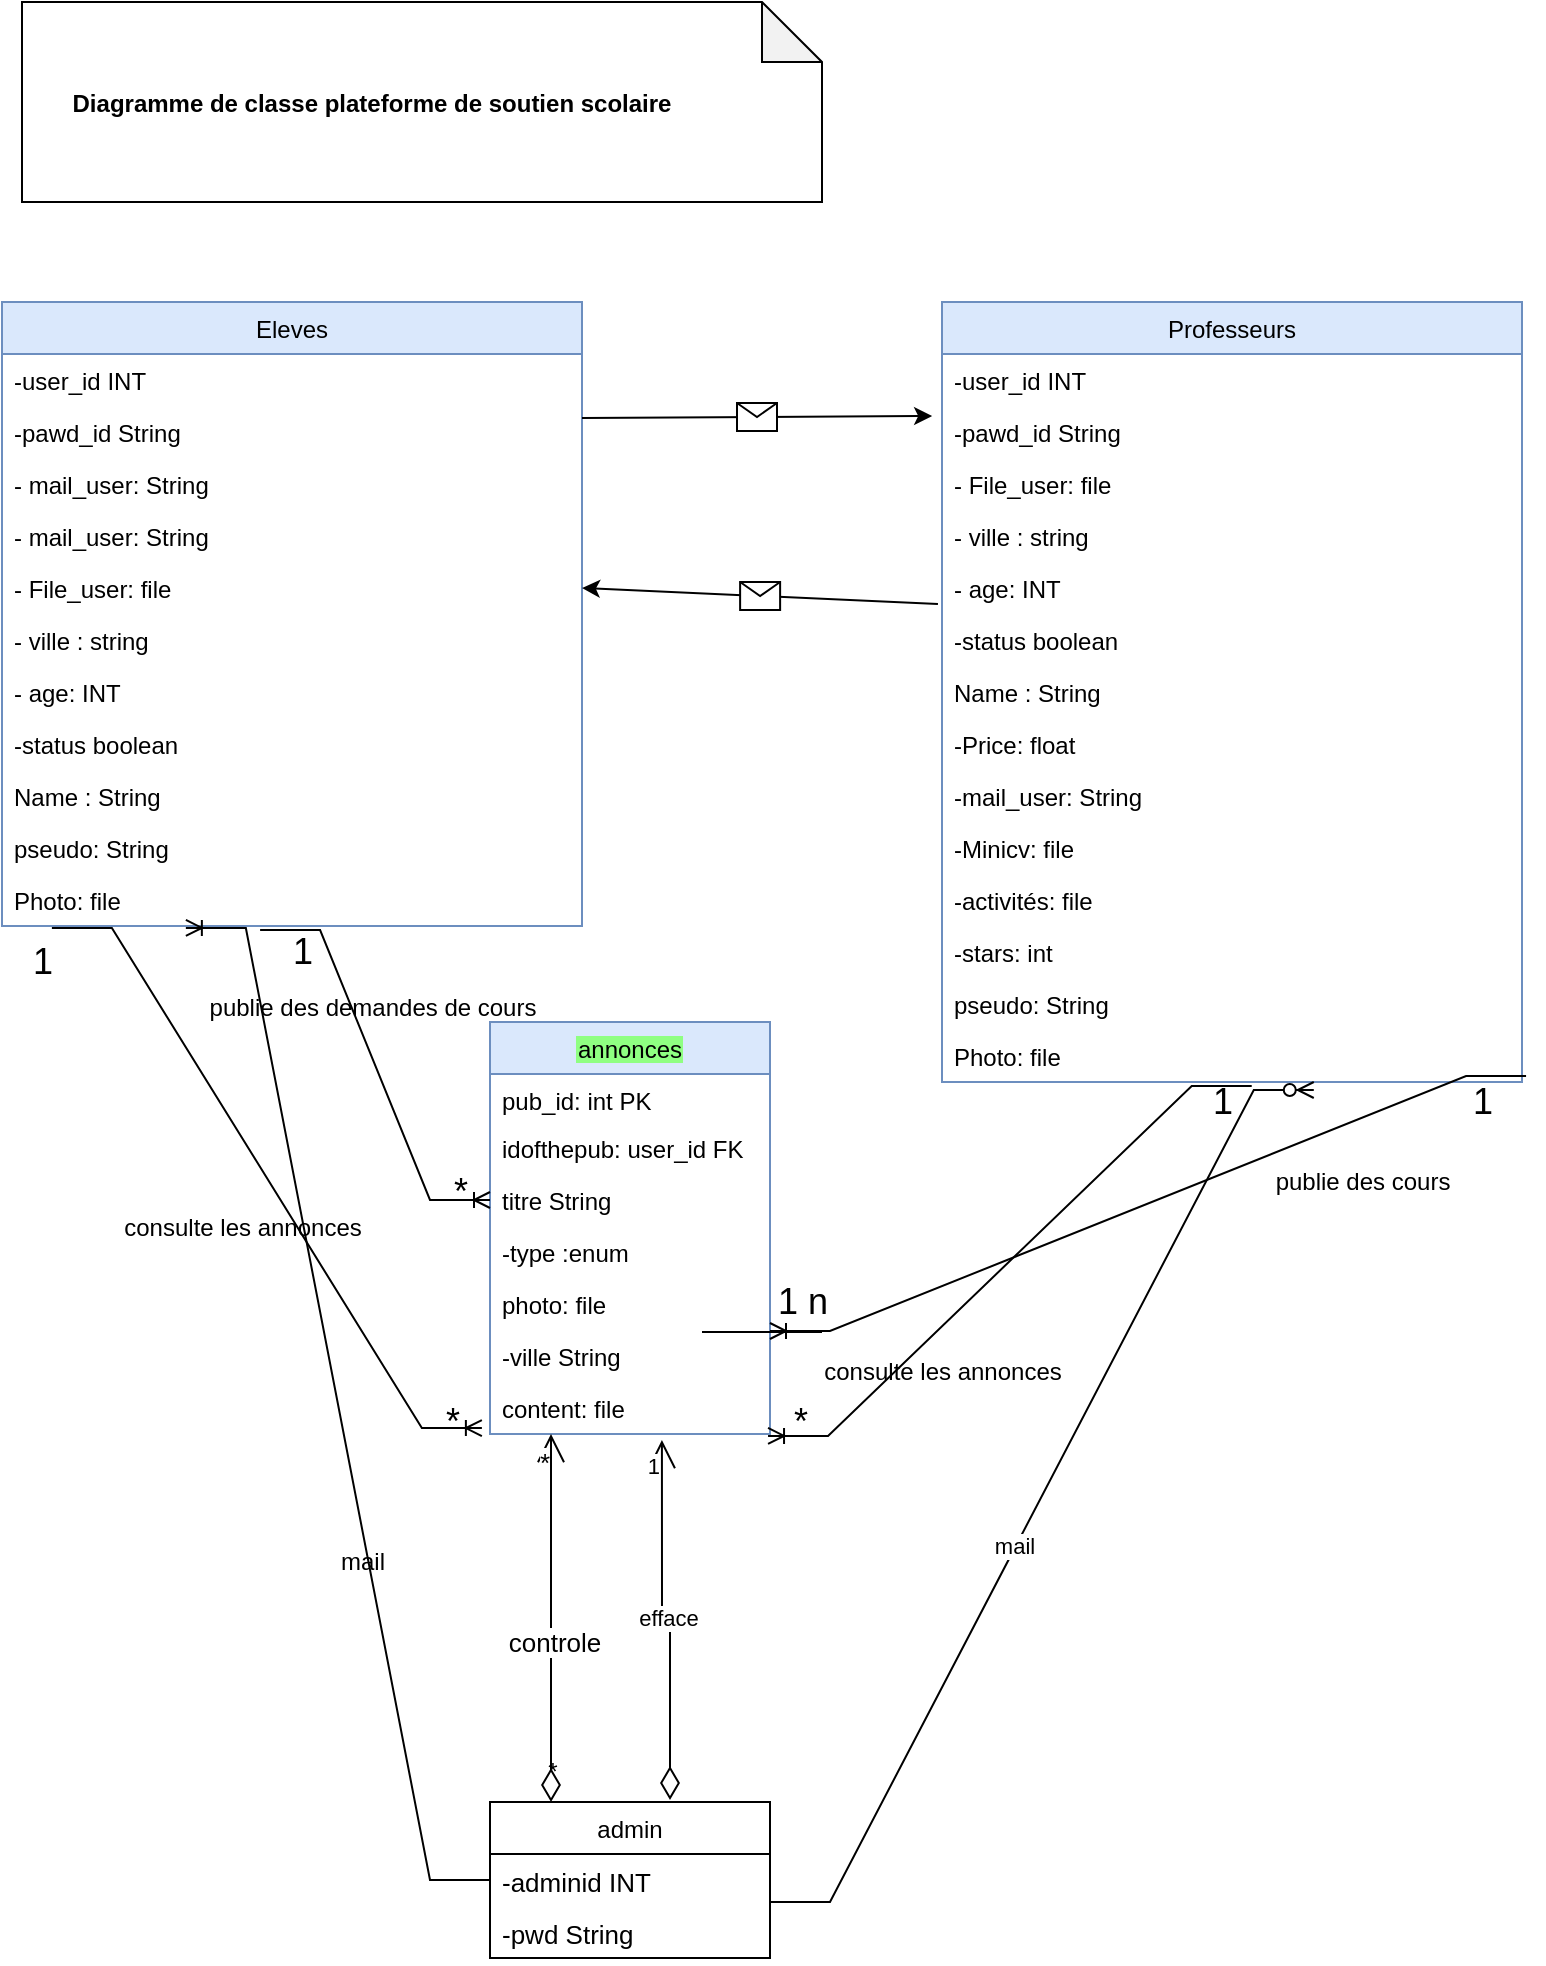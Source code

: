 <mxfile version="20.4.0"><diagram id="BDy-kREZ5BCbeIwfCokq" name="Page-1"><mxGraphModel dx="1350" dy="732" grid="1" gridSize="10" guides="1" tooltips="1" connect="1" arrows="1" fold="1" page="1" pageScale="1" pageWidth="827" pageHeight="1169" math="0" shadow="0"><root><mxCell id="0"/><mxCell id="1" parent="0"/><mxCell id="o6ly0mMQModBg4EXFvxc-13" value="annonces" style="swimlane;fontStyle=0;childLayout=stackLayout;horizontal=1;startSize=26;fillColor=#dae8fc;horizontalStack=0;resizeParent=1;resizeParentMax=0;resizeLast=0;collapsible=1;marginBottom=0;labelBackgroundColor=#8FFF82;strokeColor=#6c8ebf;" parent="1" vertex="1"><mxGeometry x="274" y="520" width="140" height="206" as="geometry"><mxRectangle x="274" y="520" width="90" height="30" as="alternateBounds"/></mxGeometry></mxCell><mxCell id="o6ly0mMQModBg4EXFvxc-14" value="pub_id: int PK" style="text;strokeColor=none;fillColor=none;align=left;verticalAlign=top;spacingLeft=4;spacingRight=4;overflow=hidden;rotatable=0;points=[[0,0.5],[1,0.5]];portConstraint=eastwest;" parent="o6ly0mMQModBg4EXFvxc-13" vertex="1"><mxGeometry y="26" width="140" height="24" as="geometry"/></mxCell><mxCell id="o6ly0mMQModBg4EXFvxc-15" value="idofthepub: user_id FK" style="text;strokeColor=none;fillColor=none;align=left;verticalAlign=top;spacingLeft=4;spacingRight=4;overflow=hidden;rotatable=0;points=[[0,0.5],[1,0.5]];portConstraint=eastwest;" parent="o6ly0mMQModBg4EXFvxc-13" vertex="1"><mxGeometry y="50" width="140" height="26" as="geometry"/></mxCell><mxCell id="o6ly0mMQModBg4EXFvxc-52" value="titre String" style="text;strokeColor=none;fillColor=none;align=left;verticalAlign=top;spacingLeft=4;spacingRight=4;overflow=hidden;rotatable=0;points=[[0,0.5],[1,0.5]];portConstraint=eastwest;" parent="o6ly0mMQModBg4EXFvxc-13" vertex="1"><mxGeometry y="76" width="140" height="26" as="geometry"/></mxCell><mxCell id="o6ly0mMQModBg4EXFvxc-59" value="-type :enum" style="text;strokeColor=none;fillColor=none;align=left;verticalAlign=top;spacingLeft=4;spacingRight=4;overflow=hidden;rotatable=0;points=[[0,0.5],[1,0.5]];portConstraint=eastwest;" parent="o6ly0mMQModBg4EXFvxc-13" vertex="1"><mxGeometry y="102" width="140" height="26" as="geometry"/></mxCell><mxCell id="o6ly0mMQModBg4EXFvxc-57" value="photo: file" style="text;strokeColor=none;fillColor=none;align=left;verticalAlign=top;spacingLeft=4;spacingRight=4;overflow=hidden;rotatable=0;points=[[0,0.5],[1,0.5]];portConstraint=eastwest;" parent="o6ly0mMQModBg4EXFvxc-13" vertex="1"><mxGeometry y="128" width="140" height="26" as="geometry"/></mxCell><mxCell id="o6ly0mMQModBg4EXFvxc-58" value="-ville String&#xA;" style="text;strokeColor=none;fillColor=none;align=left;verticalAlign=top;spacingLeft=4;spacingRight=4;overflow=hidden;rotatable=0;points=[[0,0.5],[1,0.5]];portConstraint=eastwest;" parent="o6ly0mMQModBg4EXFvxc-13" vertex="1"><mxGeometry y="154" width="140" height="26" as="geometry"/></mxCell><mxCell id="o6ly0mMQModBg4EXFvxc-16" value="content: file" style="text;strokeColor=none;fillColor=none;align=left;verticalAlign=top;spacingLeft=4;spacingRight=4;overflow=hidden;rotatable=0;points=[[0,0.5],[1,0.5]];portConstraint=eastwest;" parent="o6ly0mMQModBg4EXFvxc-13" vertex="1"><mxGeometry y="180" width="140" height="26" as="geometry"/></mxCell><mxCell id="o6ly0mMQModBg4EXFvxc-17" value="Eleves" style="swimlane;fontStyle=0;childLayout=stackLayout;horizontal=1;startSize=26;fillColor=#dae8fc;horizontalStack=0;resizeParent=1;resizeParentMax=0;resizeLast=0;collapsible=1;marginBottom=0;strokeColor=#6c8ebf;" parent="1" vertex="1"><mxGeometry x="30" y="160" width="290" height="312" as="geometry"/></mxCell><mxCell id="o6ly0mMQModBg4EXFvxc-18" value="-user_id INT " style="text;strokeColor=none;fillColor=none;align=left;verticalAlign=top;spacingLeft=4;spacingRight=4;overflow=hidden;rotatable=0;points=[[0,0.5],[1,0.5]];portConstraint=eastwest;" parent="o6ly0mMQModBg4EXFvxc-17" vertex="1"><mxGeometry y="26" width="290" height="26" as="geometry"/></mxCell><mxCell id="o6ly0mMQModBg4EXFvxc-19" value="-pawd_id String&#xA;" style="text;strokeColor=none;fillColor=none;align=left;verticalAlign=top;spacingLeft=4;spacingRight=4;overflow=hidden;rotatable=0;points=[[0,0.5],[1,0.5]];portConstraint=eastwest;" parent="o6ly0mMQModBg4EXFvxc-17" vertex="1"><mxGeometry y="52" width="290" height="26" as="geometry"/></mxCell><mxCell id="o6ly0mMQModBg4EXFvxc-47" value="- mail_user: String" style="text;strokeColor=none;fillColor=none;align=left;verticalAlign=top;spacingLeft=4;spacingRight=4;overflow=hidden;rotatable=0;points=[[0,0.5],[1,0.5]];portConstraint=eastwest;" parent="o6ly0mMQModBg4EXFvxc-17" vertex="1"><mxGeometry y="78" width="290" height="26" as="geometry"/></mxCell><mxCell id="o6ly0mMQModBg4EXFvxc-73" value="- mail_user: String" style="text;strokeColor=none;fillColor=none;align=left;verticalAlign=top;spacingLeft=4;spacingRight=4;overflow=hidden;rotatable=0;points=[[0,0.5],[1,0.5]];portConstraint=eastwest;" parent="o6ly0mMQModBg4EXFvxc-17" vertex="1"><mxGeometry y="104" width="290" height="26" as="geometry"/></mxCell><mxCell id="o6ly0mMQModBg4EXFvxc-33" value="- File_user: file " style="text;strokeColor=none;fillColor=none;align=left;verticalAlign=top;spacingLeft=4;spacingRight=4;overflow=hidden;rotatable=0;points=[[0,0.5],[1,0.5]];portConstraint=eastwest;" parent="o6ly0mMQModBg4EXFvxc-17" vertex="1"><mxGeometry y="130" width="290" height="26" as="geometry"/></mxCell><mxCell id="o6ly0mMQModBg4EXFvxc-29" value="- ville : string" style="text;strokeColor=none;fillColor=none;align=left;verticalAlign=top;spacingLeft=4;spacingRight=4;overflow=hidden;rotatable=0;points=[[0,0.5],[1,0.5]];portConstraint=eastwest;" parent="o6ly0mMQModBg4EXFvxc-17" vertex="1"><mxGeometry y="156" width="290" height="26" as="geometry"/></mxCell><mxCell id="o6ly0mMQModBg4EXFvxc-30" value="- age: INT" style="text;strokeColor=none;fillColor=none;align=left;verticalAlign=top;spacingLeft=4;spacingRight=4;overflow=hidden;rotatable=0;points=[[0,0.5],[1,0.5]];portConstraint=eastwest;" parent="o6ly0mMQModBg4EXFvxc-17" vertex="1"><mxGeometry y="182" width="290" height="26" as="geometry"/></mxCell><mxCell id="o6ly0mMQModBg4EXFvxc-31" value="-status boolean" style="text;strokeColor=none;fillColor=none;align=left;verticalAlign=top;spacingLeft=4;spacingRight=4;overflow=hidden;rotatable=0;points=[[0,0.5],[1,0.5]];portConstraint=eastwest;" parent="o6ly0mMQModBg4EXFvxc-17" vertex="1"><mxGeometry y="208" width="290" height="26" as="geometry"/></mxCell><mxCell id="o6ly0mMQModBg4EXFvxc-23" value="Name : String&#xA;" style="text;strokeColor=none;fillColor=none;align=left;verticalAlign=top;spacingLeft=4;spacingRight=4;overflow=hidden;rotatable=0;points=[[0,0.5],[1,0.5]];portConstraint=eastwest;" parent="o6ly0mMQModBg4EXFvxc-17" vertex="1"><mxGeometry y="234" width="290" height="26" as="geometry"/></mxCell><mxCell id="o6ly0mMQModBg4EXFvxc-32" value="pseudo: String" style="text;strokeColor=none;fillColor=none;align=left;verticalAlign=top;spacingLeft=4;spacingRight=4;overflow=hidden;rotatable=0;points=[[0,0.5],[1,0.5]];portConstraint=eastwest;" parent="o6ly0mMQModBg4EXFvxc-17" vertex="1"><mxGeometry y="260" width="290" height="26" as="geometry"/></mxCell><mxCell id="o6ly0mMQModBg4EXFvxc-24" value="Photo: file" style="text;strokeColor=none;fillColor=none;align=left;verticalAlign=top;spacingLeft=4;spacingRight=4;overflow=hidden;rotatable=0;points=[[0,0.5],[1,0.5]];portConstraint=eastwest;" parent="o6ly0mMQModBg4EXFvxc-17" vertex="1"><mxGeometry y="286" width="290" height="26" as="geometry"/></mxCell><mxCell id="o6ly0mMQModBg4EXFvxc-34" value="Professeurs" style="swimlane;fontStyle=0;childLayout=stackLayout;horizontal=1;startSize=26;fillColor=#dae8fc;horizontalStack=0;resizeParent=1;resizeParentMax=0;resizeLast=0;collapsible=1;marginBottom=0;strokeColor=#6c8ebf;" parent="1" vertex="1"><mxGeometry x="500" y="160" width="290" height="390" as="geometry"/></mxCell><mxCell id="o6ly0mMQModBg4EXFvxc-35" value="-user_id INT " style="text;strokeColor=none;fillColor=none;align=left;verticalAlign=top;spacingLeft=4;spacingRight=4;overflow=hidden;rotatable=0;points=[[0,0.5],[1,0.5]];portConstraint=eastwest;" parent="o6ly0mMQModBg4EXFvxc-34" vertex="1"><mxGeometry y="26" width="290" height="26" as="geometry"/></mxCell><mxCell id="o6ly0mMQModBg4EXFvxc-36" value="-pawd_id String&#xA;" style="text;strokeColor=none;fillColor=none;align=left;verticalAlign=top;spacingLeft=4;spacingRight=4;overflow=hidden;rotatable=0;points=[[0,0.5],[1,0.5]];portConstraint=eastwest;" parent="o6ly0mMQModBg4EXFvxc-34" vertex="1"><mxGeometry y="52" width="290" height="26" as="geometry"/></mxCell><mxCell id="o6ly0mMQModBg4EXFvxc-37" value="- File_user: file " style="text;strokeColor=none;fillColor=none;align=left;verticalAlign=top;spacingLeft=4;spacingRight=4;overflow=hidden;rotatable=0;points=[[0,0.5],[1,0.5]];portConstraint=eastwest;" parent="o6ly0mMQModBg4EXFvxc-34" vertex="1"><mxGeometry y="78" width="290" height="26" as="geometry"/></mxCell><mxCell id="o6ly0mMQModBg4EXFvxc-38" value="- ville : string" style="text;strokeColor=none;fillColor=none;align=left;verticalAlign=top;spacingLeft=4;spacingRight=4;overflow=hidden;rotatable=0;points=[[0,0.5],[1,0.5]];portConstraint=eastwest;" parent="o6ly0mMQModBg4EXFvxc-34" vertex="1"><mxGeometry y="104" width="290" height="26" as="geometry"/></mxCell><mxCell id="o6ly0mMQModBg4EXFvxc-39" value="- age: INT" style="text;strokeColor=none;fillColor=none;align=left;verticalAlign=top;spacingLeft=4;spacingRight=4;overflow=hidden;rotatable=0;points=[[0,0.5],[1,0.5]];portConstraint=eastwest;" parent="o6ly0mMQModBg4EXFvxc-34" vertex="1"><mxGeometry y="130" width="290" height="26" as="geometry"/></mxCell><mxCell id="o6ly0mMQModBg4EXFvxc-40" value="-status boolean" style="text;strokeColor=none;fillColor=none;align=left;verticalAlign=top;spacingLeft=4;spacingRight=4;overflow=hidden;rotatable=0;points=[[0,0.5],[1,0.5]];portConstraint=eastwest;" parent="o6ly0mMQModBg4EXFvxc-34" vertex="1"><mxGeometry y="156" width="290" height="26" as="geometry"/></mxCell><mxCell id="o6ly0mMQModBg4EXFvxc-41" value="Name : String&#xA;" style="text;strokeColor=none;fillColor=none;align=left;verticalAlign=top;spacingLeft=4;spacingRight=4;overflow=hidden;rotatable=0;points=[[0,0.5],[1,0.5]];portConstraint=eastwest;" parent="o6ly0mMQModBg4EXFvxc-34" vertex="1"><mxGeometry y="182" width="290" height="26" as="geometry"/></mxCell><mxCell id="o6ly0mMQModBg4EXFvxc-45" value="-Price: float" style="text;strokeColor=none;fillColor=none;align=left;verticalAlign=top;spacingLeft=4;spacingRight=4;overflow=hidden;rotatable=0;points=[[0,0.5],[1,0.5]];portConstraint=eastwest;" parent="o6ly0mMQModBg4EXFvxc-34" vertex="1"><mxGeometry y="208" width="290" height="26" as="geometry"/></mxCell><mxCell id="o6ly0mMQModBg4EXFvxc-46" value="-mail_user: String&#xA;" style="text;strokeColor=none;fillColor=none;align=left;verticalAlign=top;spacingLeft=4;spacingRight=4;overflow=hidden;rotatable=0;points=[[0,0.5],[1,0.5]];portConstraint=eastwest;" parent="o6ly0mMQModBg4EXFvxc-34" vertex="1"><mxGeometry y="234" width="290" height="26" as="geometry"/></mxCell><mxCell id="o6ly0mMQModBg4EXFvxc-48" value="-Minicv: file" style="text;strokeColor=none;fillColor=none;align=left;verticalAlign=top;spacingLeft=4;spacingRight=4;overflow=hidden;rotatable=0;points=[[0,0.5],[1,0.5]];portConstraint=eastwest;" parent="o6ly0mMQModBg4EXFvxc-34" vertex="1"><mxGeometry y="260" width="290" height="26" as="geometry"/></mxCell><mxCell id="o6ly0mMQModBg4EXFvxc-49" value="-activités: file&#xA;" style="text;strokeColor=none;fillColor=none;align=left;verticalAlign=top;spacingLeft=4;spacingRight=4;overflow=hidden;rotatable=0;points=[[0,0.5],[1,0.5]];portConstraint=eastwest;" parent="o6ly0mMQModBg4EXFvxc-34" vertex="1"><mxGeometry y="286" width="290" height="26" as="geometry"/></mxCell><mxCell id="o6ly0mMQModBg4EXFvxc-50" value="-stars: int&#xA;" style="text;strokeColor=none;fillColor=none;align=left;verticalAlign=top;spacingLeft=4;spacingRight=4;overflow=hidden;rotatable=0;points=[[0,0.5],[1,0.5]];portConstraint=eastwest;" parent="o6ly0mMQModBg4EXFvxc-34" vertex="1"><mxGeometry y="312" width="290" height="26" as="geometry"/></mxCell><mxCell id="o6ly0mMQModBg4EXFvxc-42" value="pseudo: String" style="text;strokeColor=none;fillColor=none;align=left;verticalAlign=top;spacingLeft=4;spacingRight=4;overflow=hidden;rotatable=0;points=[[0,0.5],[1,0.5]];portConstraint=eastwest;" parent="o6ly0mMQModBg4EXFvxc-34" vertex="1"><mxGeometry y="338" width="290" height="26" as="geometry"/></mxCell><mxCell id="o6ly0mMQModBg4EXFvxc-43" value="Photo: file" style="text;strokeColor=none;fillColor=none;align=left;verticalAlign=top;spacingLeft=4;spacingRight=4;overflow=hidden;rotatable=0;points=[[0,0.5],[1,0.5]];portConstraint=eastwest;" parent="o6ly0mMQModBg4EXFvxc-34" vertex="1"><mxGeometry y="364" width="290" height="26" as="geometry"/></mxCell><mxCell id="f6usKFGqLSquRgEudNx7-6" value="" style="edgeStyle=entityRelationEdgeStyle;fontSize=12;html=1;endArrow=ERoneToMany;rounded=0;exitX=0.445;exitY=1.077;exitDx=0;exitDy=0;exitPerimeter=0;entryX=0;entryY=0.5;entryDx=0;entryDy=0;" parent="1" source="o6ly0mMQModBg4EXFvxc-24" target="o6ly0mMQModBg4EXFvxc-52" edge="1"><mxGeometry width="100" height="100" relative="1" as="geometry"><mxPoint x="360" y="450" as="sourcePoint"/><mxPoint x="460" y="350" as="targetPoint"/></mxGeometry></mxCell><mxCell id="6bJyxYKKTMEu5CZhPHFs-16" value="1" style="edgeLabel;html=1;align=center;verticalAlign=middle;resizable=0;points=[];fontSize=18;" parent="f6usKFGqLSquRgEudNx7-6" vertex="1" connectable="0"><mxGeometry x="-0.826" y="-4" relative="1" as="geometry"><mxPoint x="3" y="7" as="offset"/></mxGeometry></mxCell><mxCell id="f6usKFGqLSquRgEudNx7-7" value="&lt;div&gt;publie des demandes de cours&lt;/div&gt;&lt;div&gt;&lt;br&gt;&lt;/div&gt;" style="text;html=1;align=center;verticalAlign=middle;resizable=0;points=[];autosize=1;strokeColor=none;fillColor=none;" parent="1" vertex="1"><mxGeometry x="120" y="500" width="190" height="40" as="geometry"/></mxCell><mxCell id="f6usKFGqLSquRgEudNx7-8" value="" style="edgeStyle=entityRelationEdgeStyle;fontSize=12;html=1;endArrow=ERoneToMany;rounded=0;exitX=1.007;exitY=0.885;exitDx=0;exitDy=0;exitPerimeter=0;entryX=1;entryY=0.75;entryDx=0;entryDy=0;" parent="1" source="o6ly0mMQModBg4EXFvxc-43" target="o6ly0mMQModBg4EXFvxc-13" edge="1"><mxGeometry width="100" height="100" relative="1" as="geometry"><mxPoint x="580" y="610" as="sourcePoint"/><mxPoint x="660" y="640" as="targetPoint"/></mxGeometry></mxCell><mxCell id="f6usKFGqLSquRgEudNx7-10" value="publie des cours" style="text;html=1;align=center;verticalAlign=middle;resizable=0;points=[];autosize=1;strokeColor=none;fillColor=none;" parent="1" vertex="1"><mxGeometry x="655" y="585" width="110" height="30" as="geometry"/></mxCell><mxCell id="f6usKFGqLSquRgEudNx7-17" value="" style="edgeStyle=entityRelationEdgeStyle;fontSize=12;html=1;endArrow=ERoneToMany;rounded=0;exitX=0.086;exitY=1.038;exitDx=0;exitDy=0;exitPerimeter=0;entryX=-0.029;entryY=0.885;entryDx=0;entryDy=0;entryPerimeter=0;" parent="1" source="o6ly0mMQModBg4EXFvxc-24" target="o6ly0mMQModBg4EXFvxc-16" edge="1"><mxGeometry width="100" height="100" relative="1" as="geometry"><mxPoint x="100" y="770" as="sourcePoint"/><mxPoint x="200" y="670" as="targetPoint"/></mxGeometry></mxCell><mxCell id="f6usKFGqLSquRgEudNx7-18" value="&lt;div&gt;consulte les annonces&lt;/div&gt;&lt;div&gt;&lt;br&gt;&lt;/div&gt;" style="text;html=1;align=center;verticalAlign=middle;resizable=0;points=[];autosize=1;strokeColor=none;fillColor=none;" parent="1" vertex="1"><mxGeometry x="80" y="610" width="140" height="40" as="geometry"/></mxCell><mxCell id="f6usKFGqLSquRgEudNx7-21" value="" style="edgeStyle=entityRelationEdgeStyle;fontSize=12;html=1;endArrow=ERoneToMany;rounded=0;exitX=0.534;exitY=1.077;exitDx=0;exitDy=0;exitPerimeter=0;entryX=0.993;entryY=1.038;entryDx=0;entryDy=0;entryPerimeter=0;" parent="1" source="o6ly0mMQModBg4EXFvxc-43" target="o6ly0mMQModBg4EXFvxc-16" edge="1"><mxGeometry width="100" height="100" relative="1" as="geometry"><mxPoint x="620" y="820" as="sourcePoint"/><mxPoint x="720" y="720" as="targetPoint"/></mxGeometry></mxCell><mxCell id="f6usKFGqLSquRgEudNx7-22" value="consulte les annonces" style="text;html=1;align=center;verticalAlign=middle;resizable=0;points=[];autosize=1;strokeColor=none;fillColor=none;" parent="1" vertex="1"><mxGeometry x="430" y="680" width="140" height="30" as="geometry"/></mxCell><mxCell id="zuXQeiyzHFpozVLTS-fw-4" value="" style="line;strokeWidth=1;rotatable=0;dashed=0;labelPosition=right;align=left;verticalAlign=middle;spacingTop=0;spacingLeft=6;points=[];portConstraint=eastwest;" parent="1" vertex="1"><mxGeometry x="380" y="670" width="60" height="10" as="geometry"/></mxCell><mxCell id="6bJyxYKKTMEu5CZhPHFs-14" value="1" style="text;html=1;align=center;verticalAlign=middle;resizable=0;points=[];autosize=1;strokeColor=none;fillColor=none;fontSize=18;" parent="1" vertex="1"><mxGeometry x="35" y="470" width="30" height="40" as="geometry"/></mxCell><mxCell id="6bJyxYKKTMEu5CZhPHFs-15" value="*" style="text;html=1;align=center;verticalAlign=middle;resizable=0;points=[];autosize=1;strokeColor=none;fillColor=none;fontSize=18;" parent="1" vertex="1"><mxGeometry x="240" y="700" width="30" height="40" as="geometry"/></mxCell><mxCell id="6bJyxYKKTMEu5CZhPHFs-17" value="*" style="text;html=1;align=center;verticalAlign=middle;resizable=0;points=[];autosize=1;strokeColor=none;fillColor=none;fontSize=18;" parent="1" vertex="1"><mxGeometry x="244" y="585" width="30" height="40" as="geometry"/></mxCell><mxCell id="6bJyxYKKTMEu5CZhPHFs-18" value="1" style="text;html=1;align=center;verticalAlign=middle;resizable=0;points=[];autosize=1;strokeColor=none;fillColor=none;fontSize=18;" parent="1" vertex="1"><mxGeometry x="625" y="540" width="30" height="40" as="geometry"/></mxCell><mxCell id="6bJyxYKKTMEu5CZhPHFs-19" value="&lt;div&gt;1&lt;/div&gt;" style="text;html=1;align=center;verticalAlign=middle;resizable=0;points=[];autosize=1;strokeColor=none;fillColor=none;fontSize=18;" parent="1" vertex="1"><mxGeometry x="755" y="540" width="30" height="40" as="geometry"/></mxCell><mxCell id="6bJyxYKKTMEu5CZhPHFs-20" value="*" style="text;html=1;align=center;verticalAlign=middle;resizable=0;points=[];autosize=1;strokeColor=none;fillColor=none;fontSize=18;" parent="1" vertex="1"><mxGeometry x="414" y="700" width="30" height="40" as="geometry"/></mxCell><mxCell id="6bJyxYKKTMEu5CZhPHFs-21" value="1 n" style="text;html=1;align=center;verticalAlign=middle;resizable=0;points=[];autosize=1;strokeColor=none;fillColor=none;fontSize=18;" parent="1" vertex="1"><mxGeometry x="405" y="640" width="50" height="40" as="geometry"/></mxCell><mxCell id="dhszTsRS_0WxBmMRzHi_-1" value="admin" style="swimlane;fontStyle=0;childLayout=stackLayout;horizontal=1;startSize=26;fillColor=none;horizontalStack=0;resizeParent=1;resizeParentMax=0;resizeLast=0;collapsible=1;marginBottom=0;" parent="1" vertex="1"><mxGeometry x="274" y="910" width="140" height="78" as="geometry"/></mxCell><mxCell id="dhszTsRS_0WxBmMRzHi_-19" value="-adminid INT" style="text;strokeColor=none;fillColor=none;align=left;verticalAlign=top;spacingLeft=4;spacingRight=4;overflow=hidden;rotatable=0;points=[[0,0.5],[1,0.5]];portConstraint=eastwest;fontSize=13;" parent="dhszTsRS_0WxBmMRzHi_-1" vertex="1"><mxGeometry y="26" width="140" height="26" as="geometry"/></mxCell><mxCell id="dhszTsRS_0WxBmMRzHi_-20" value="-pwd String" style="text;strokeColor=none;fillColor=none;align=left;verticalAlign=top;spacingLeft=4;spacingRight=4;overflow=hidden;rotatable=0;points=[[0,0.5],[1,0.5]];portConstraint=eastwest;fontSize=13;" parent="dhszTsRS_0WxBmMRzHi_-1" vertex="1"><mxGeometry y="52" width="140" height="26" as="geometry"/></mxCell><mxCell id="dhszTsRS_0WxBmMRzHi_-9" value="efface" style="endArrow=open;html=1;endSize=12;startArrow=diamondThin;startSize=14;startFill=0;edgeStyle=orthogonalEdgeStyle;rounded=0;entryX=0.614;entryY=1.115;entryDx=0;entryDy=0;entryPerimeter=0;" parent="1" target="o6ly0mMQModBg4EXFvxc-16" edge="1"><mxGeometry relative="1" as="geometry"><mxPoint x="364" y="909" as="sourcePoint"/><mxPoint x="524" y="909" as="targetPoint"/><Array as="points"><mxPoint x="364" y="818"/><mxPoint x="360" y="818"/></Array></mxGeometry></mxCell><mxCell id="dhszTsRS_0WxBmMRzHi_-11" value="1" style="edgeLabel;resizable=0;html=1;align=right;verticalAlign=top;" parent="dhszTsRS_0WxBmMRzHi_-9" connectable="0" vertex="1"><mxGeometry x="1" relative="1" as="geometry"/></mxCell><mxCell id="dhszTsRS_0WxBmMRzHi_-12" value="*" style="text;html=1;align=center;verticalAlign=middle;resizable=0;points=[];autosize=1;strokeColor=none;fillColor=none;" parent="1" vertex="1"><mxGeometry x="290" y="880" width="30" height="30" as="geometry"/></mxCell><mxCell id="dhszTsRS_0WxBmMRzHi_-16" value="controle" style="endArrow=open;html=1;endSize=12;startArrow=diamondThin;startSize=14;startFill=0;edgeStyle=orthogonalEdgeStyle;rounded=0;fontSize=13;entryX=0.25;entryY=1;entryDx=0;entryDy=0;exitX=0.25;exitY=0;exitDx=0;exitDy=0;" parent="1" edge="1"><mxGeometry x="-0.13" y="-1" relative="1" as="geometry"><mxPoint x="304.5" y="910" as="sourcePoint"/><mxPoint x="304.5" y="726" as="targetPoint"/><mxPoint as="offset"/></mxGeometry></mxCell><mxCell id="dhszTsRS_0WxBmMRzHi_-18" value="*" style="edgeLabel;resizable=0;html=1;align=right;verticalAlign=top;fontSize=13;" parent="dhszTsRS_0WxBmMRzHi_-16" connectable="0" vertex="1"><mxGeometry x="1" relative="1" as="geometry"/></mxCell><mxCell id="wyJlcYFYQusiOJRLeqhK-4" value="" style="edgeStyle=entityRelationEdgeStyle;fontSize=12;html=1;endArrow=ERoneToMany;rounded=0;entryX=0.317;entryY=1.038;entryDx=0;entryDy=0;entryPerimeter=0;exitX=0;exitY=0.5;exitDx=0;exitDy=0;" parent="1" source="dhszTsRS_0WxBmMRzHi_-19" target="o6ly0mMQModBg4EXFvxc-24" edge="1"><mxGeometry width="100" height="100" relative="1" as="geometry"><mxPoint x="110" y="970" as="sourcePoint"/><mxPoint x="150" y="710" as="targetPoint"/></mxGeometry></mxCell><mxCell id="wyJlcYFYQusiOJRLeqhK-5" value="" style="edgeStyle=entityRelationEdgeStyle;fontSize=12;html=1;endArrow=ERzeroToMany;endFill=1;rounded=0;entryX=0.641;entryY=1.154;entryDx=0;entryDy=0;entryPerimeter=0;" parent="1" target="o6ly0mMQModBg4EXFvxc-43" edge="1"><mxGeometry width="100" height="100" relative="1" as="geometry"><mxPoint x="414" y="960" as="sourcePoint"/><mxPoint x="514" y="860" as="targetPoint"/></mxGeometry></mxCell><mxCell id="wyJlcYFYQusiOJRLeqhK-7" value="mail" style="edgeLabel;html=1;align=center;verticalAlign=middle;resizable=0;points=[];" parent="wyJlcYFYQusiOJRLeqhK-5" vertex="1" connectable="0"><mxGeometry x="-0.111" y="1" relative="1" as="geometry"><mxPoint as="offset"/></mxGeometry></mxCell><mxCell id="wyJlcYFYQusiOJRLeqhK-6" value="mail" style="text;html=1;align=center;verticalAlign=middle;resizable=0;points=[];autosize=1;strokeColor=none;fillColor=none;" parent="1" vertex="1"><mxGeometry x="185" y="775" width="50" height="30" as="geometry"/></mxCell><mxCell id="wyJlcYFYQusiOJRLeqhK-12" value="" style="endArrow=classic;html=1;rounded=0;entryX=-0.017;entryY=0.192;entryDx=0;entryDy=0;entryPerimeter=0;exitX=1;exitY=0.231;exitDx=0;exitDy=0;exitPerimeter=0;" parent="1" source="o6ly0mMQModBg4EXFvxc-19" target="o6ly0mMQModBg4EXFvxc-36" edge="1"><mxGeometry relative="1" as="geometry"><mxPoint x="340" y="220" as="sourcePoint"/><mxPoint x="440" y="220" as="targetPoint"/></mxGeometry></mxCell><mxCell id="wyJlcYFYQusiOJRLeqhK-13" value="" style="shape=message;html=1;outlineConnect=0;" parent="wyJlcYFYQusiOJRLeqhK-12" vertex="1"><mxGeometry width="20" height="14" relative="1" as="geometry"><mxPoint x="-10" y="-7" as="offset"/></mxGeometry></mxCell><mxCell id="wyJlcYFYQusiOJRLeqhK-14" value="" style="endArrow=classic;html=1;rounded=0;entryX=1;entryY=0.5;entryDx=0;entryDy=0;exitX=-0.007;exitY=0.808;exitDx=0;exitDy=0;exitPerimeter=0;" parent="1" source="o6ly0mMQModBg4EXFvxc-39" target="o6ly0mMQModBg4EXFvxc-33" edge="1"><mxGeometry relative="1" as="geometry"><mxPoint x="490" y="310" as="sourcePoint"/><mxPoint x="460" y="330" as="targetPoint"/></mxGeometry></mxCell><mxCell id="wyJlcYFYQusiOJRLeqhK-15" value="" style="shape=message;html=1;outlineConnect=0;" parent="wyJlcYFYQusiOJRLeqhK-14" vertex="1"><mxGeometry width="20" height="14" relative="1" as="geometry"><mxPoint x="-10" y="-7" as="offset"/></mxGeometry></mxCell><mxCell id="wyJlcYFYQusiOJRLeqhK-17" value="" style="shape=note;whiteSpace=wrap;html=1;backgroundOutline=1;darkOpacity=0.05;" parent="1" vertex="1"><mxGeometry x="40" y="10" width="400" height="100" as="geometry"/></mxCell><mxCell id="wyJlcYFYQusiOJRLeqhK-18" value="Diagramme de classe plateforme de soutien scolaire" style="text;align=center;fontStyle=1;verticalAlign=middle;spacingLeft=3;spacingRight=3;strokeColor=none;rotatable=0;points=[[0,0.5],[1,0.5]];portConstraint=eastwest;" parent="1" vertex="1"><mxGeometry x="175" y="47" width="80" height="26" as="geometry"/></mxCell></root></mxGraphModel></diagram></mxfile>